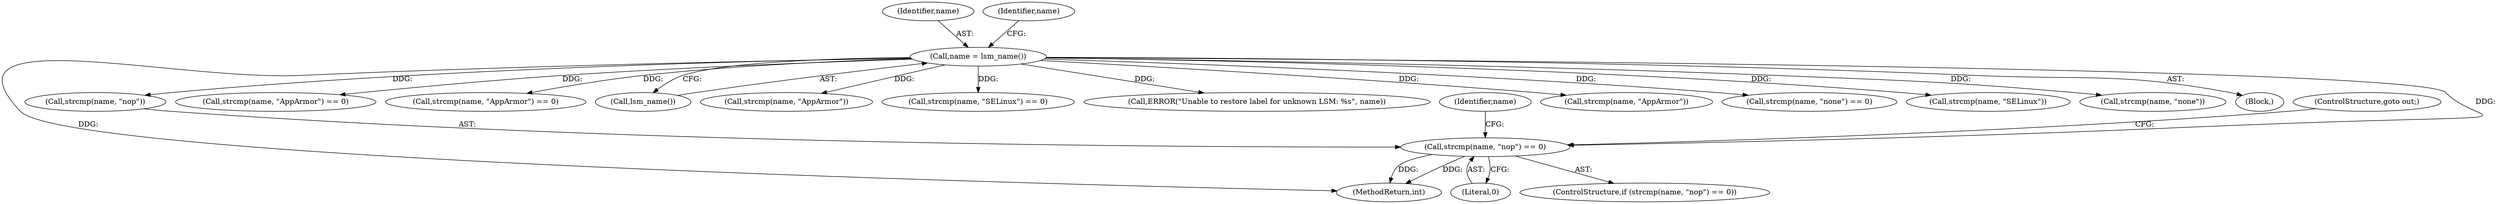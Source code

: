 digraph "0_lxc_81f466d05f2a89cb4f122ef7f593ff3f279b165c_0@API" {
"1000124" [label="(Call,strcmp(name, \"nop\") == 0)"];
"1000120" [label="(Call,name = lsm_name())"];
"1000128" [label="(Literal,0)"];
"1000287" [label="(MethodReturn,int)"];
"1000138" [label="(Call,strcmp(name, \"AppArmor\") == 0)"];
"1000176" [label="(Call,strcmp(name, \"AppArmor\") == 0)"];
"1000122" [label="(Call,lsm_name())"];
"1000139" [label="(Call,strcmp(name, \"AppArmor\"))"];
"1000120" [label="(Call,name = lsm_name())"];
"1000241" [label="(Call,strcmp(name, \"SELinux\") == 0)"];
"1000267" [label="(Call,ERROR(\"Unable to restore label for unknown LSM: %s\", name))"];
"1000125" [label="(Call,strcmp(name, \"nop\"))"];
"1000177" [label="(Call,strcmp(name, \"AppArmor\"))"];
"1000131" [label="(Call,strcmp(name, \"none\") == 0)"];
"1000242" [label="(Call,strcmp(name, \"SELinux\"))"];
"1000132" [label="(Call,strcmp(name, \"none\"))"];
"1000121" [label="(Identifier,name)"];
"1000105" [label="(Block,)"];
"1000123" [label="(ControlStructure,if (strcmp(name, \"nop\") == 0))"];
"1000133" [label="(Identifier,name)"];
"1000124" [label="(Call,strcmp(name, \"nop\") == 0)"];
"1000129" [label="(ControlStructure,goto out;)"];
"1000126" [label="(Identifier,name)"];
"1000124" -> "1000123"  [label="AST: "];
"1000124" -> "1000128"  [label="CFG: "];
"1000125" -> "1000124"  [label="AST: "];
"1000128" -> "1000124"  [label="AST: "];
"1000129" -> "1000124"  [label="CFG: "];
"1000133" -> "1000124"  [label="CFG: "];
"1000124" -> "1000287"  [label="DDG: "];
"1000124" -> "1000287"  [label="DDG: "];
"1000120" -> "1000124"  [label="DDG: "];
"1000120" -> "1000105"  [label="AST: "];
"1000120" -> "1000122"  [label="CFG: "];
"1000121" -> "1000120"  [label="AST: "];
"1000122" -> "1000120"  [label="AST: "];
"1000126" -> "1000120"  [label="CFG: "];
"1000120" -> "1000287"  [label="DDG: "];
"1000120" -> "1000125"  [label="DDG: "];
"1000120" -> "1000131"  [label="DDG: "];
"1000120" -> "1000132"  [label="DDG: "];
"1000120" -> "1000138"  [label="DDG: "];
"1000120" -> "1000139"  [label="DDG: "];
"1000120" -> "1000176"  [label="DDG: "];
"1000120" -> "1000177"  [label="DDG: "];
"1000120" -> "1000241"  [label="DDG: "];
"1000120" -> "1000242"  [label="DDG: "];
"1000120" -> "1000267"  [label="DDG: "];
}
